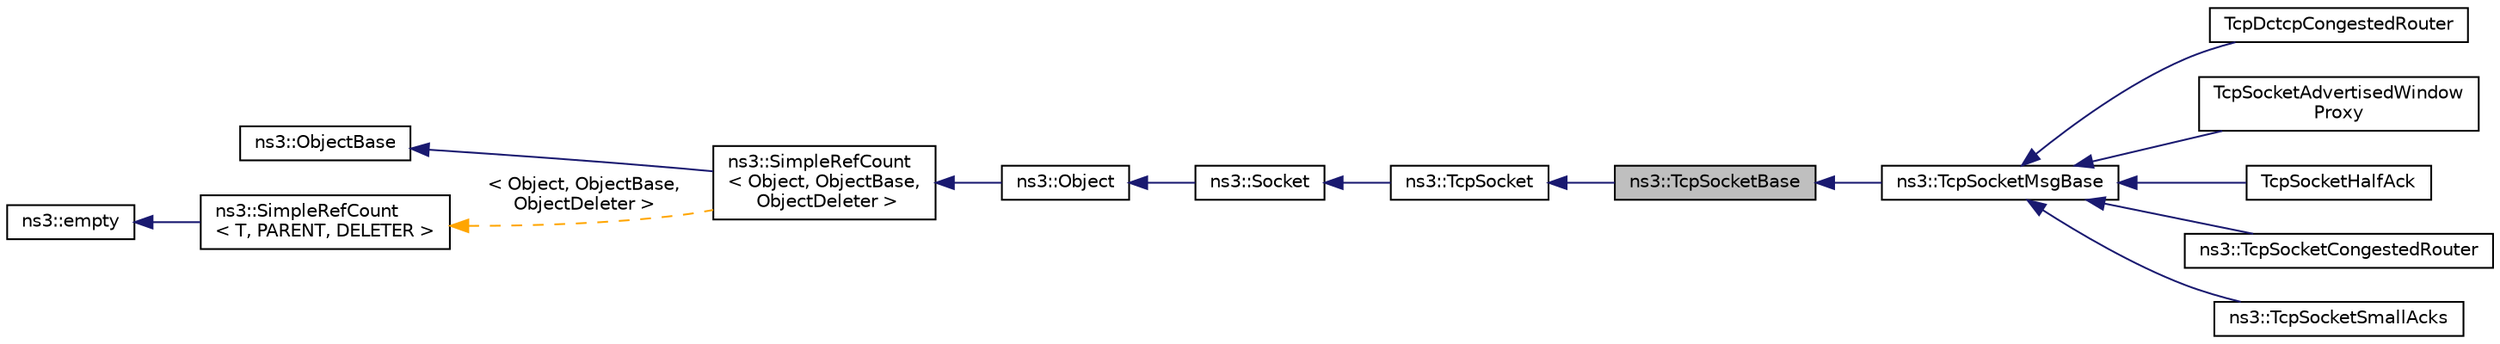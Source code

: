 digraph "ns3::TcpSocketBase"
{
 // LATEX_PDF_SIZE
  edge [fontname="Helvetica",fontsize="10",labelfontname="Helvetica",labelfontsize="10"];
  node [fontname="Helvetica",fontsize="10",shape=record];
  rankdir="LR";
  Node1 [label="ns3::TcpSocketBase",height=0.2,width=0.4,color="black", fillcolor="grey75", style="filled", fontcolor="black",tooltip="A base class for implementation of a stream socket using TCP."];
  Node2 -> Node1 [dir="back",color="midnightblue",fontsize="10",style="solid",fontname="Helvetica"];
  Node2 [label="ns3::TcpSocket",height=0.2,width=0.4,color="black", fillcolor="white", style="filled",URL="$classns3_1_1_tcp_socket.html",tooltip="(abstract) base class of all TcpSockets"];
  Node3 -> Node2 [dir="back",color="midnightblue",fontsize="10",style="solid",fontname="Helvetica"];
  Node3 [label="ns3::Socket",height=0.2,width=0.4,color="black", fillcolor="white", style="filled",URL="$classns3_1_1_socket.html",tooltip="A low-level Socket API based loosely on the BSD Socket API."];
  Node4 -> Node3 [dir="back",color="midnightblue",fontsize="10",style="solid",fontname="Helvetica"];
  Node4 [label="ns3::Object",height=0.2,width=0.4,color="black", fillcolor="white", style="filled",URL="$classns3_1_1_object.html",tooltip="A base class which provides memory management and object aggregation."];
  Node5 -> Node4 [dir="back",color="midnightblue",fontsize="10",style="solid",fontname="Helvetica"];
  Node5 [label="ns3::SimpleRefCount\l\< Object, ObjectBase,\l ObjectDeleter \>",height=0.2,width=0.4,color="black", fillcolor="white", style="filled",URL="$classns3_1_1_simple_ref_count.html",tooltip=" "];
  Node6 -> Node5 [dir="back",color="midnightblue",fontsize="10",style="solid",fontname="Helvetica"];
  Node6 [label="ns3::ObjectBase",height=0.2,width=0.4,color="black", fillcolor="white", style="filled",URL="$classns3_1_1_object_base.html",tooltip="Anchor the ns-3 type and attribute system."];
  Node7 -> Node5 [dir="back",color="orange",fontsize="10",style="dashed",label=" \< Object, ObjectBase,\l ObjectDeleter \>" ,fontname="Helvetica"];
  Node7 [label="ns3::SimpleRefCount\l\< T, PARENT, DELETER \>",height=0.2,width=0.4,color="black", fillcolor="white", style="filled",URL="$classns3_1_1_simple_ref_count.html",tooltip="A template-based reference counting class."];
  Node8 -> Node7 [dir="back",color="midnightblue",fontsize="10",style="solid",fontname="Helvetica"];
  Node8 [label="ns3::empty",height=0.2,width=0.4,color="black", fillcolor="white", style="filled",URL="$classns3_1_1empty.html",tooltip="make Callback use a separate empty type"];
  Node1 -> Node9 [dir="back",color="midnightblue",fontsize="10",style="solid",fontname="Helvetica"];
  Node9 [label="ns3::TcpSocketMsgBase",height=0.2,width=0.4,color="black", fillcolor="white", style="filled",URL="$classns3_1_1_tcp_socket_msg_base.html",tooltip="Class for inserting callbacks special points of the flow of TCP sockets."];
  Node9 -> Node10 [dir="back",color="midnightblue",fontsize="10",style="solid",fontname="Helvetica"];
  Node10 [label="TcpDctcpCongestedRouter",height=0.2,width=0.4,color="black", fillcolor="white", style="filled",URL="$class_tcp_dctcp_congested_router.html",tooltip="A TCP socket which sends a data packet with CE flags set for test 3."];
  Node9 -> Node11 [dir="back",color="midnightblue",fontsize="10",style="solid",fontname="Helvetica"];
  Node11 [label="TcpSocketAdvertisedWindow\lProxy",height=0.2,width=0.4,color="black", fillcolor="white", style="filled",URL="$class_tcp_socket_advertised_window_proxy.html",tooltip="Socket that wraps every call to AdvertisedWindowSize ()."];
  Node9 -> Node12 [dir="back",color="midnightblue",fontsize="10",style="solid",fontname="Helvetica"];
  Node12 [label="TcpSocketHalfAck",height=0.2,width=0.4,color="black", fillcolor="white", style="filled",URL="$class_tcp_socket_half_ack.html",tooltip="Socket that the 50% of the times saves the entire packet in the buffer, while in the other 50% saves ..."];
  Node9 -> Node13 [dir="back",color="midnightblue",fontsize="10",style="solid",fontname="Helvetica"];
  Node13 [label="ns3::TcpSocketCongestedRouter",height=0.2,width=0.4,color="black", fillcolor="white", style="filled",URL="$classns3_1_1_tcp_socket_congested_router.html",tooltip="A TCP socket which sends certain data packets with CE flags set for tests 5 and 6."];
  Node9 -> Node14 [dir="back",color="midnightblue",fontsize="10",style="solid",fontname="Helvetica"];
  Node14 [label="ns3::TcpSocketSmallAcks",height=0.2,width=0.4,color="black", fillcolor="white", style="filled",URL="$classns3_1_1_tcp_socket_small_acks.html",tooltip="A TCP socket which sends ACKs smaller than the segment received."];
}
